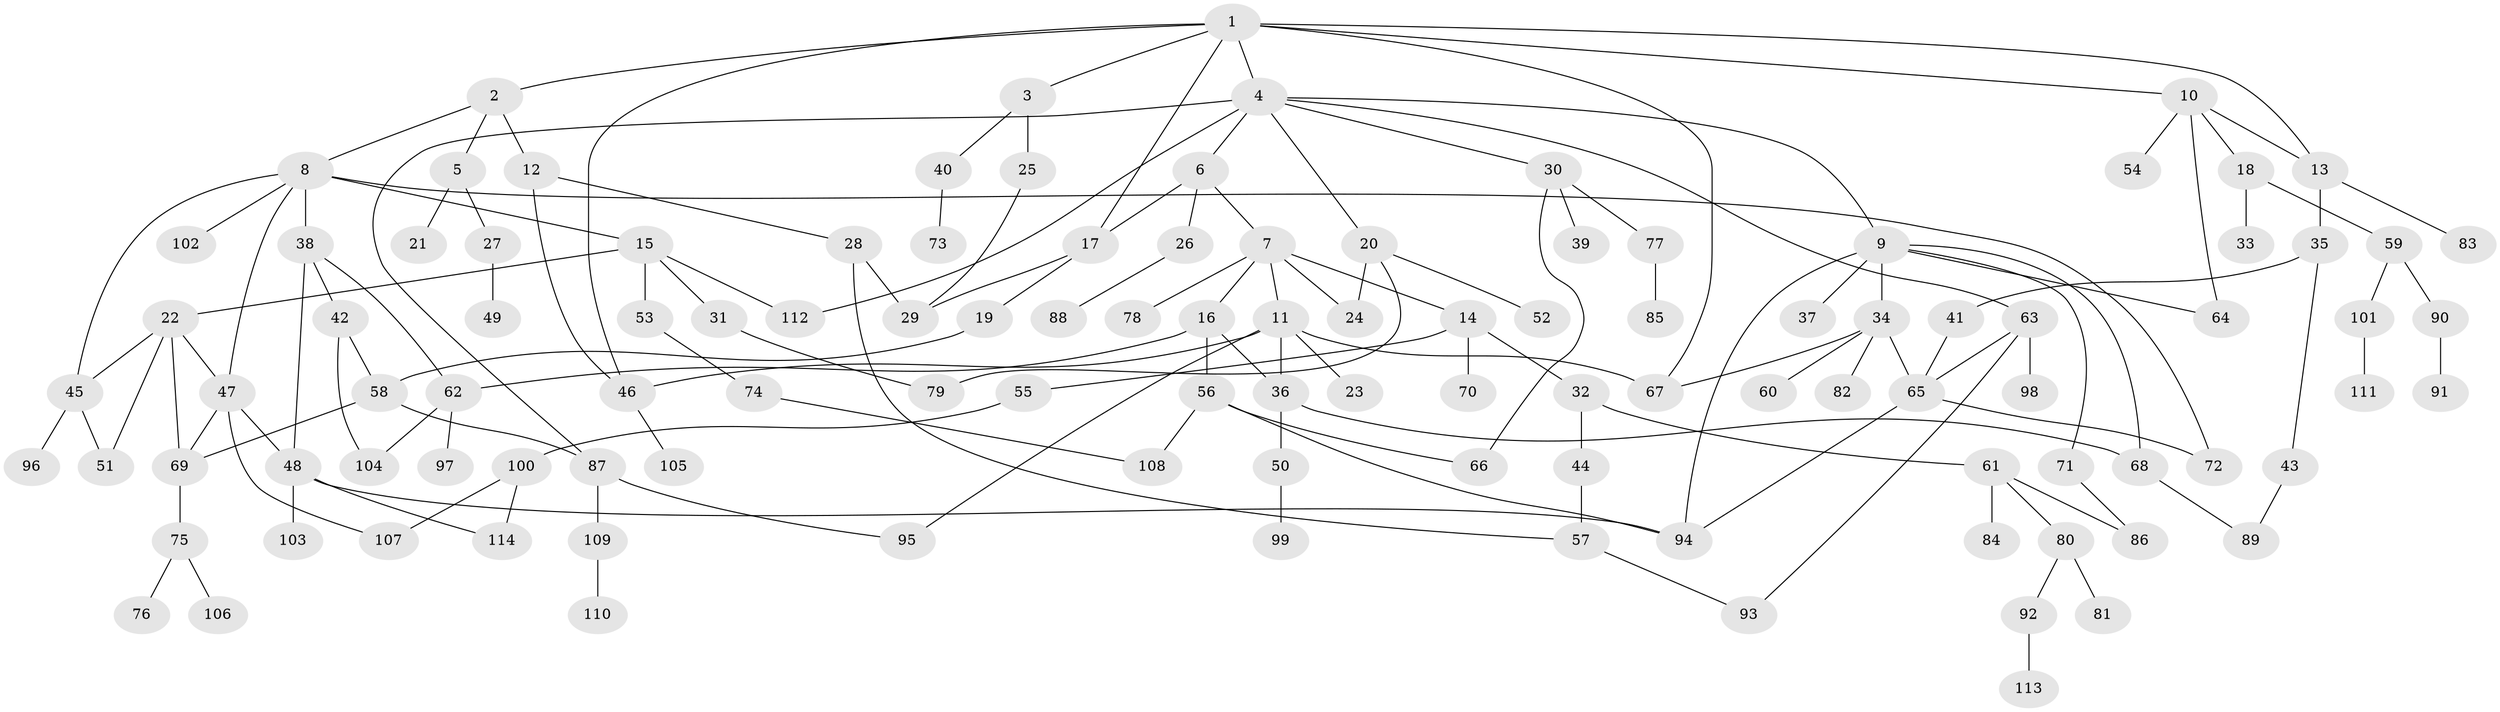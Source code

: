 // coarse degree distribution, {10: 0.039473684210526314, 4: 0.11842105263157894, 3: 0.18421052631578946, 6: 0.039473684210526314, 9: 0.013157894736842105, 8: 0.013157894736842105, 5: 0.06578947368421052, 2: 0.18421052631578946, 1: 0.34210526315789475}
// Generated by graph-tools (version 1.1) at 2025/41/03/06/25 10:41:30]
// undirected, 114 vertices, 152 edges
graph export_dot {
graph [start="1"]
  node [color=gray90,style=filled];
  1;
  2;
  3;
  4;
  5;
  6;
  7;
  8;
  9;
  10;
  11;
  12;
  13;
  14;
  15;
  16;
  17;
  18;
  19;
  20;
  21;
  22;
  23;
  24;
  25;
  26;
  27;
  28;
  29;
  30;
  31;
  32;
  33;
  34;
  35;
  36;
  37;
  38;
  39;
  40;
  41;
  42;
  43;
  44;
  45;
  46;
  47;
  48;
  49;
  50;
  51;
  52;
  53;
  54;
  55;
  56;
  57;
  58;
  59;
  60;
  61;
  62;
  63;
  64;
  65;
  66;
  67;
  68;
  69;
  70;
  71;
  72;
  73;
  74;
  75;
  76;
  77;
  78;
  79;
  80;
  81;
  82;
  83;
  84;
  85;
  86;
  87;
  88;
  89;
  90;
  91;
  92;
  93;
  94;
  95;
  96;
  97;
  98;
  99;
  100;
  101;
  102;
  103;
  104;
  105;
  106;
  107;
  108;
  109;
  110;
  111;
  112;
  113;
  114;
  1 -- 2;
  1 -- 3;
  1 -- 4;
  1 -- 10;
  1 -- 13;
  1 -- 17;
  1 -- 67;
  1 -- 46;
  2 -- 5;
  2 -- 8;
  2 -- 12;
  3 -- 25;
  3 -- 40;
  4 -- 6;
  4 -- 9;
  4 -- 20;
  4 -- 30;
  4 -- 63;
  4 -- 87;
  4 -- 112;
  5 -- 21;
  5 -- 27;
  6 -- 7;
  6 -- 17;
  6 -- 26;
  7 -- 11;
  7 -- 14;
  7 -- 16;
  7 -- 78;
  7 -- 24;
  8 -- 15;
  8 -- 38;
  8 -- 102;
  8 -- 72;
  8 -- 47;
  8 -- 45;
  9 -- 34;
  9 -- 37;
  9 -- 68;
  9 -- 71;
  9 -- 64;
  9 -- 94;
  10 -- 18;
  10 -- 54;
  10 -- 64;
  10 -- 13;
  11 -- 23;
  11 -- 67;
  11 -- 95;
  11 -- 36;
  11 -- 46;
  12 -- 28;
  12 -- 46;
  13 -- 35;
  13 -- 83;
  14 -- 32;
  14 -- 55;
  14 -- 70;
  15 -- 22;
  15 -- 31;
  15 -- 53;
  15 -- 112;
  16 -- 36;
  16 -- 56;
  16 -- 62;
  17 -- 19;
  17 -- 29;
  18 -- 33;
  18 -- 59;
  19 -- 58;
  20 -- 24;
  20 -- 52;
  20 -- 79;
  22 -- 45;
  22 -- 47;
  22 -- 69;
  22 -- 51;
  25 -- 29;
  26 -- 88;
  27 -- 49;
  28 -- 29;
  28 -- 57;
  30 -- 39;
  30 -- 77;
  30 -- 66;
  31 -- 79;
  32 -- 44;
  32 -- 61;
  34 -- 60;
  34 -- 82;
  34 -- 67;
  34 -- 65;
  35 -- 41;
  35 -- 43;
  36 -- 50;
  36 -- 68;
  38 -- 42;
  38 -- 48;
  38 -- 62;
  40 -- 73;
  41 -- 65;
  42 -- 58;
  42 -- 104;
  43 -- 89;
  44 -- 57;
  45 -- 51;
  45 -- 96;
  46 -- 105;
  47 -- 107;
  47 -- 69;
  47 -- 48;
  48 -- 103;
  48 -- 94;
  48 -- 114;
  50 -- 99;
  53 -- 74;
  55 -- 100;
  56 -- 66;
  56 -- 94;
  56 -- 108;
  57 -- 93;
  58 -- 69;
  58 -- 87;
  59 -- 90;
  59 -- 101;
  61 -- 80;
  61 -- 84;
  61 -- 86;
  62 -- 97;
  62 -- 104;
  63 -- 65;
  63 -- 93;
  63 -- 98;
  65 -- 72;
  65 -- 94;
  68 -- 89;
  69 -- 75;
  71 -- 86;
  74 -- 108;
  75 -- 76;
  75 -- 106;
  77 -- 85;
  80 -- 81;
  80 -- 92;
  87 -- 109;
  87 -- 95;
  90 -- 91;
  92 -- 113;
  100 -- 114;
  100 -- 107;
  101 -- 111;
  109 -- 110;
}
